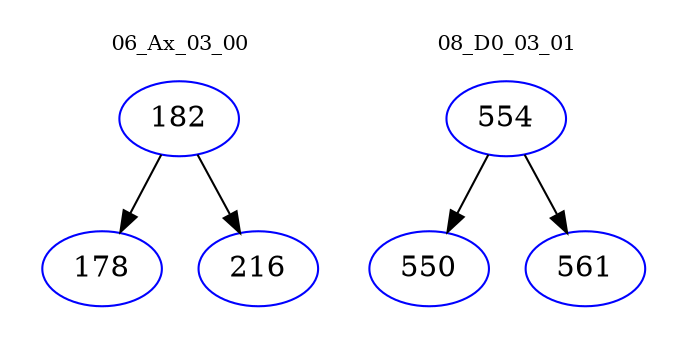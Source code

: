 digraph{
subgraph cluster_0 {
color = white
label = "06_Ax_03_00";
fontsize=10;
T0_182 [label="182", color="blue"]
T0_182 -> T0_178 [color="black"]
T0_178 [label="178", color="blue"]
T0_182 -> T0_216 [color="black"]
T0_216 [label="216", color="blue"]
}
subgraph cluster_1 {
color = white
label = "08_D0_03_01";
fontsize=10;
T1_554 [label="554", color="blue"]
T1_554 -> T1_550 [color="black"]
T1_550 [label="550", color="blue"]
T1_554 -> T1_561 [color="black"]
T1_561 [label="561", color="blue"]
}
}

